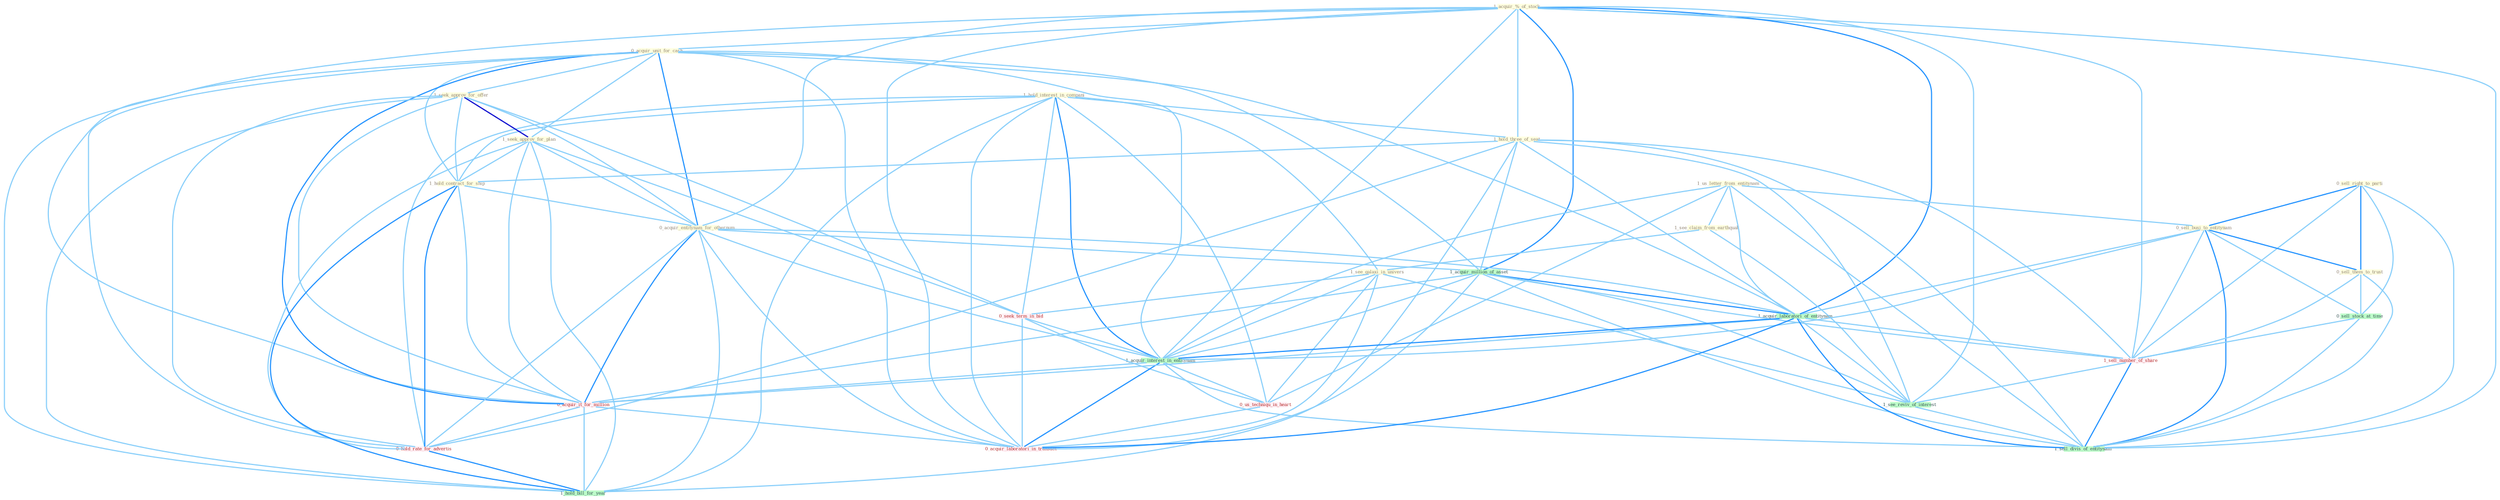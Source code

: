 Graph G{ 
    node
    [shape=polygon,style=filled,width=.5,height=.06,color="#BDFCC9",fixedsize=true,fontsize=4,
    fontcolor="#2f4f4f"];
    {node
    [color="#ffffe0", fontcolor="#8b7d6b"] "1_hold_interest_in_compani " "1_acquir_%_of_stock " "1_us_letter_from_entitynam " "0_acquir_unit_for_cash " "1_hold_three_of_seat " "0_sell_right_to_parti " "1_see_claim_from_earthquak " "0_sell_busi_to_entitynam " "1_seek_approv_for_offer " "1_see_galaxi_in_univers " "1_seek_approv_for_plan " "1_hold_contract_for_ship " "0_acquir_entitynam_for_othernum " "0_sell_them_to_trust "}
{node [color="#fff0f5", fontcolor="#b22222"] "0_seek_term_in_bid " "0_us_techniqu_in_heart " "0_acquir_it_for_million " "0_hold_rate_for_advertis " "0_acquir_laboratori_in_transact " "1_sell_number_of_share "}
edge [color="#B0E2FF"];

	"1_hold_interest_in_compani " -- "1_hold_three_of_seat " [w="1", color="#87cefa" ];
	"1_hold_interest_in_compani " -- "1_see_galaxi_in_univers " [w="1", color="#87cefa" ];
	"1_hold_interest_in_compani " -- "1_hold_contract_for_ship " [w="1", color="#87cefa" ];
	"1_hold_interest_in_compani " -- "0_seek_term_in_bid " [w="1", color="#87cefa" ];
	"1_hold_interest_in_compani " -- "1_acquir_interest_in_entitynam " [w="2", color="#1e90ff" , len=0.8];
	"1_hold_interest_in_compani " -- "0_us_techniqu_in_heart " [w="1", color="#87cefa" ];
	"1_hold_interest_in_compani " -- "0_hold_rate_for_advertis " [w="1", color="#87cefa" ];
	"1_hold_interest_in_compani " -- "0_acquir_laboratori_in_transact " [w="1", color="#87cefa" ];
	"1_hold_interest_in_compani " -- "1_hold_bill_for_year " [w="1", color="#87cefa" ];
	"1_acquir_%_of_stock " -- "0_acquir_unit_for_cash " [w="1", color="#87cefa" ];
	"1_acquir_%_of_stock " -- "1_hold_three_of_seat " [w="1", color="#87cefa" ];
	"1_acquir_%_of_stock " -- "0_acquir_entitynam_for_othernum " [w="1", color="#87cefa" ];
	"1_acquir_%_of_stock " -- "1_acquir_million_of_asset " [w="2", color="#1e90ff" , len=0.8];
	"1_acquir_%_of_stock " -- "1_acquir_laboratori_of_entitynam " [w="2", color="#1e90ff" , len=0.8];
	"1_acquir_%_of_stock " -- "1_acquir_interest_in_entitynam " [w="1", color="#87cefa" ];
	"1_acquir_%_of_stock " -- "0_acquir_it_for_million " [w="1", color="#87cefa" ];
	"1_acquir_%_of_stock " -- "0_acquir_laboratori_in_transact " [w="1", color="#87cefa" ];
	"1_acquir_%_of_stock " -- "1_sell_number_of_share " [w="1", color="#87cefa" ];
	"1_acquir_%_of_stock " -- "1_see_reviv_of_interest " [w="1", color="#87cefa" ];
	"1_acquir_%_of_stock " -- "1_sell_divis_of_entitynam " [w="1", color="#87cefa" ];
	"1_us_letter_from_entitynam " -- "1_see_claim_from_earthquak " [w="1", color="#87cefa" ];
	"1_us_letter_from_entitynam " -- "0_sell_busi_to_entitynam " [w="1", color="#87cefa" ];
	"1_us_letter_from_entitynam " -- "1_acquir_laboratori_of_entitynam " [w="1", color="#87cefa" ];
	"1_us_letter_from_entitynam " -- "1_acquir_interest_in_entitynam " [w="1", color="#87cefa" ];
	"1_us_letter_from_entitynam " -- "0_us_techniqu_in_heart " [w="1", color="#87cefa" ];
	"1_us_letter_from_entitynam " -- "1_sell_divis_of_entitynam " [w="1", color="#87cefa" ];
	"0_acquir_unit_for_cash " -- "1_seek_approv_for_offer " [w="1", color="#87cefa" ];
	"0_acquir_unit_for_cash " -- "1_seek_approv_for_plan " [w="1", color="#87cefa" ];
	"0_acquir_unit_for_cash " -- "1_hold_contract_for_ship " [w="1", color="#87cefa" ];
	"0_acquir_unit_for_cash " -- "0_acquir_entitynam_for_othernum " [w="2", color="#1e90ff" , len=0.8];
	"0_acquir_unit_for_cash " -- "1_acquir_million_of_asset " [w="1", color="#87cefa" ];
	"0_acquir_unit_for_cash " -- "1_acquir_laboratori_of_entitynam " [w="1", color="#87cefa" ];
	"0_acquir_unit_for_cash " -- "1_acquir_interest_in_entitynam " [w="1", color="#87cefa" ];
	"0_acquir_unit_for_cash " -- "0_acquir_it_for_million " [w="2", color="#1e90ff" , len=0.8];
	"0_acquir_unit_for_cash " -- "0_hold_rate_for_advertis " [w="1", color="#87cefa" ];
	"0_acquir_unit_for_cash " -- "0_acquir_laboratori_in_transact " [w="1", color="#87cefa" ];
	"0_acquir_unit_for_cash " -- "1_hold_bill_for_year " [w="1", color="#87cefa" ];
	"1_hold_three_of_seat " -- "1_hold_contract_for_ship " [w="1", color="#87cefa" ];
	"1_hold_three_of_seat " -- "1_acquir_million_of_asset " [w="1", color="#87cefa" ];
	"1_hold_three_of_seat " -- "1_acquir_laboratori_of_entitynam " [w="1", color="#87cefa" ];
	"1_hold_three_of_seat " -- "0_hold_rate_for_advertis " [w="1", color="#87cefa" ];
	"1_hold_three_of_seat " -- "1_sell_number_of_share " [w="1", color="#87cefa" ];
	"1_hold_three_of_seat " -- "1_see_reviv_of_interest " [w="1", color="#87cefa" ];
	"1_hold_three_of_seat " -- "1_hold_bill_for_year " [w="1", color="#87cefa" ];
	"1_hold_three_of_seat " -- "1_sell_divis_of_entitynam " [w="1", color="#87cefa" ];
	"0_sell_right_to_parti " -- "0_sell_busi_to_entitynam " [w="2", color="#1e90ff" , len=0.8];
	"0_sell_right_to_parti " -- "0_sell_them_to_trust " [w="2", color="#1e90ff" , len=0.8];
	"0_sell_right_to_parti " -- "0_sell_stock_at_time " [w="1", color="#87cefa" ];
	"0_sell_right_to_parti " -- "1_sell_number_of_share " [w="1", color="#87cefa" ];
	"0_sell_right_to_parti " -- "1_sell_divis_of_entitynam " [w="1", color="#87cefa" ];
	"1_see_claim_from_earthquak " -- "1_see_galaxi_in_univers " [w="1", color="#87cefa" ];
	"1_see_claim_from_earthquak " -- "1_see_reviv_of_interest " [w="1", color="#87cefa" ];
	"0_sell_busi_to_entitynam " -- "0_sell_them_to_trust " [w="2", color="#1e90ff" , len=0.8];
	"0_sell_busi_to_entitynam " -- "1_acquir_laboratori_of_entitynam " [w="1", color="#87cefa" ];
	"0_sell_busi_to_entitynam " -- "1_acquir_interest_in_entitynam " [w="1", color="#87cefa" ];
	"0_sell_busi_to_entitynam " -- "0_sell_stock_at_time " [w="1", color="#87cefa" ];
	"0_sell_busi_to_entitynam " -- "1_sell_number_of_share " [w="1", color="#87cefa" ];
	"0_sell_busi_to_entitynam " -- "1_sell_divis_of_entitynam " [w="2", color="#1e90ff" , len=0.8];
	"1_seek_approv_for_offer " -- "1_seek_approv_for_plan " [w="3", color="#0000cd" , len=0.6];
	"1_seek_approv_for_offer " -- "1_hold_contract_for_ship " [w="1", color="#87cefa" ];
	"1_seek_approv_for_offer " -- "0_acquir_entitynam_for_othernum " [w="1", color="#87cefa" ];
	"1_seek_approv_for_offer " -- "0_seek_term_in_bid " [w="1", color="#87cefa" ];
	"1_seek_approv_for_offer " -- "0_acquir_it_for_million " [w="1", color="#87cefa" ];
	"1_seek_approv_for_offer " -- "0_hold_rate_for_advertis " [w="1", color="#87cefa" ];
	"1_seek_approv_for_offer " -- "1_hold_bill_for_year " [w="1", color="#87cefa" ];
	"1_see_galaxi_in_univers " -- "0_seek_term_in_bid " [w="1", color="#87cefa" ];
	"1_see_galaxi_in_univers " -- "1_acquir_interest_in_entitynam " [w="1", color="#87cefa" ];
	"1_see_galaxi_in_univers " -- "0_us_techniqu_in_heart " [w="1", color="#87cefa" ];
	"1_see_galaxi_in_univers " -- "0_acquir_laboratori_in_transact " [w="1", color="#87cefa" ];
	"1_see_galaxi_in_univers " -- "1_see_reviv_of_interest " [w="1", color="#87cefa" ];
	"1_seek_approv_for_plan " -- "1_hold_contract_for_ship " [w="1", color="#87cefa" ];
	"1_seek_approv_for_plan " -- "0_acquir_entitynam_for_othernum " [w="1", color="#87cefa" ];
	"1_seek_approv_for_plan " -- "0_seek_term_in_bid " [w="1", color="#87cefa" ];
	"1_seek_approv_for_plan " -- "0_acquir_it_for_million " [w="1", color="#87cefa" ];
	"1_seek_approv_for_plan " -- "0_hold_rate_for_advertis " [w="1", color="#87cefa" ];
	"1_seek_approv_for_plan " -- "1_hold_bill_for_year " [w="1", color="#87cefa" ];
	"1_hold_contract_for_ship " -- "0_acquir_entitynam_for_othernum " [w="1", color="#87cefa" ];
	"1_hold_contract_for_ship " -- "0_acquir_it_for_million " [w="1", color="#87cefa" ];
	"1_hold_contract_for_ship " -- "0_hold_rate_for_advertis " [w="2", color="#1e90ff" , len=0.8];
	"1_hold_contract_for_ship " -- "1_hold_bill_for_year " [w="2", color="#1e90ff" , len=0.8];
	"0_acquir_entitynam_for_othernum " -- "1_acquir_million_of_asset " [w="1", color="#87cefa" ];
	"0_acquir_entitynam_for_othernum " -- "1_acquir_laboratori_of_entitynam " [w="1", color="#87cefa" ];
	"0_acquir_entitynam_for_othernum " -- "1_acquir_interest_in_entitynam " [w="1", color="#87cefa" ];
	"0_acquir_entitynam_for_othernum " -- "0_acquir_it_for_million " [w="2", color="#1e90ff" , len=0.8];
	"0_acquir_entitynam_for_othernum " -- "0_hold_rate_for_advertis " [w="1", color="#87cefa" ];
	"0_acquir_entitynam_for_othernum " -- "0_acquir_laboratori_in_transact " [w="1", color="#87cefa" ];
	"0_acquir_entitynam_for_othernum " -- "1_hold_bill_for_year " [w="1", color="#87cefa" ];
	"0_sell_them_to_trust " -- "0_sell_stock_at_time " [w="1", color="#87cefa" ];
	"0_sell_them_to_trust " -- "1_sell_number_of_share " [w="1", color="#87cefa" ];
	"0_sell_them_to_trust " -- "1_sell_divis_of_entitynam " [w="1", color="#87cefa" ];
	"1_acquir_million_of_asset " -- "1_acquir_laboratori_of_entitynam " [w="2", color="#1e90ff" , len=0.8];
	"1_acquir_million_of_asset " -- "1_acquir_interest_in_entitynam " [w="1", color="#87cefa" ];
	"1_acquir_million_of_asset " -- "0_acquir_it_for_million " [w="1", color="#87cefa" ];
	"1_acquir_million_of_asset " -- "0_acquir_laboratori_in_transact " [w="1", color="#87cefa" ];
	"1_acquir_million_of_asset " -- "1_sell_number_of_share " [w="1", color="#87cefa" ];
	"1_acquir_million_of_asset " -- "1_see_reviv_of_interest " [w="1", color="#87cefa" ];
	"1_acquir_million_of_asset " -- "1_sell_divis_of_entitynam " [w="1", color="#87cefa" ];
	"1_acquir_laboratori_of_entitynam " -- "1_acquir_interest_in_entitynam " [w="2", color="#1e90ff" , len=0.8];
	"1_acquir_laboratori_of_entitynam " -- "0_acquir_it_for_million " [w="1", color="#87cefa" ];
	"1_acquir_laboratori_of_entitynam " -- "0_acquir_laboratori_in_transact " [w="2", color="#1e90ff" , len=0.8];
	"1_acquir_laboratori_of_entitynam " -- "1_sell_number_of_share " [w="1", color="#87cefa" ];
	"1_acquir_laboratori_of_entitynam " -- "1_see_reviv_of_interest " [w="1", color="#87cefa" ];
	"1_acquir_laboratori_of_entitynam " -- "1_sell_divis_of_entitynam " [w="2", color="#1e90ff" , len=0.8];
	"0_seek_term_in_bid " -- "1_acquir_interest_in_entitynam " [w="1", color="#87cefa" ];
	"0_seek_term_in_bid " -- "0_us_techniqu_in_heart " [w="1", color="#87cefa" ];
	"0_seek_term_in_bid " -- "0_acquir_laboratori_in_transact " [w="1", color="#87cefa" ];
	"1_acquir_interest_in_entitynam " -- "0_us_techniqu_in_heart " [w="1", color="#87cefa" ];
	"1_acquir_interest_in_entitynam " -- "0_acquir_it_for_million " [w="1", color="#87cefa" ];
	"1_acquir_interest_in_entitynam " -- "0_acquir_laboratori_in_transact " [w="2", color="#1e90ff" , len=0.8];
	"1_acquir_interest_in_entitynam " -- "1_sell_divis_of_entitynam " [w="1", color="#87cefa" ];
	"0_us_techniqu_in_heart " -- "0_acquir_laboratori_in_transact " [w="1", color="#87cefa" ];
	"0_acquir_it_for_million " -- "0_hold_rate_for_advertis " [w="1", color="#87cefa" ];
	"0_acquir_it_for_million " -- "0_acquir_laboratori_in_transact " [w="1", color="#87cefa" ];
	"0_acquir_it_for_million " -- "1_hold_bill_for_year " [w="1", color="#87cefa" ];
	"0_hold_rate_for_advertis " -- "1_hold_bill_for_year " [w="2", color="#1e90ff" , len=0.8];
	"0_sell_stock_at_time " -- "1_sell_number_of_share " [w="1", color="#87cefa" ];
	"0_sell_stock_at_time " -- "1_sell_divis_of_entitynam " [w="1", color="#87cefa" ];
	"1_sell_number_of_share " -- "1_see_reviv_of_interest " [w="1", color="#87cefa" ];
	"1_sell_number_of_share " -- "1_sell_divis_of_entitynam " [w="2", color="#1e90ff" , len=0.8];
	"1_see_reviv_of_interest " -- "1_sell_divis_of_entitynam " [w="1", color="#87cefa" ];
}